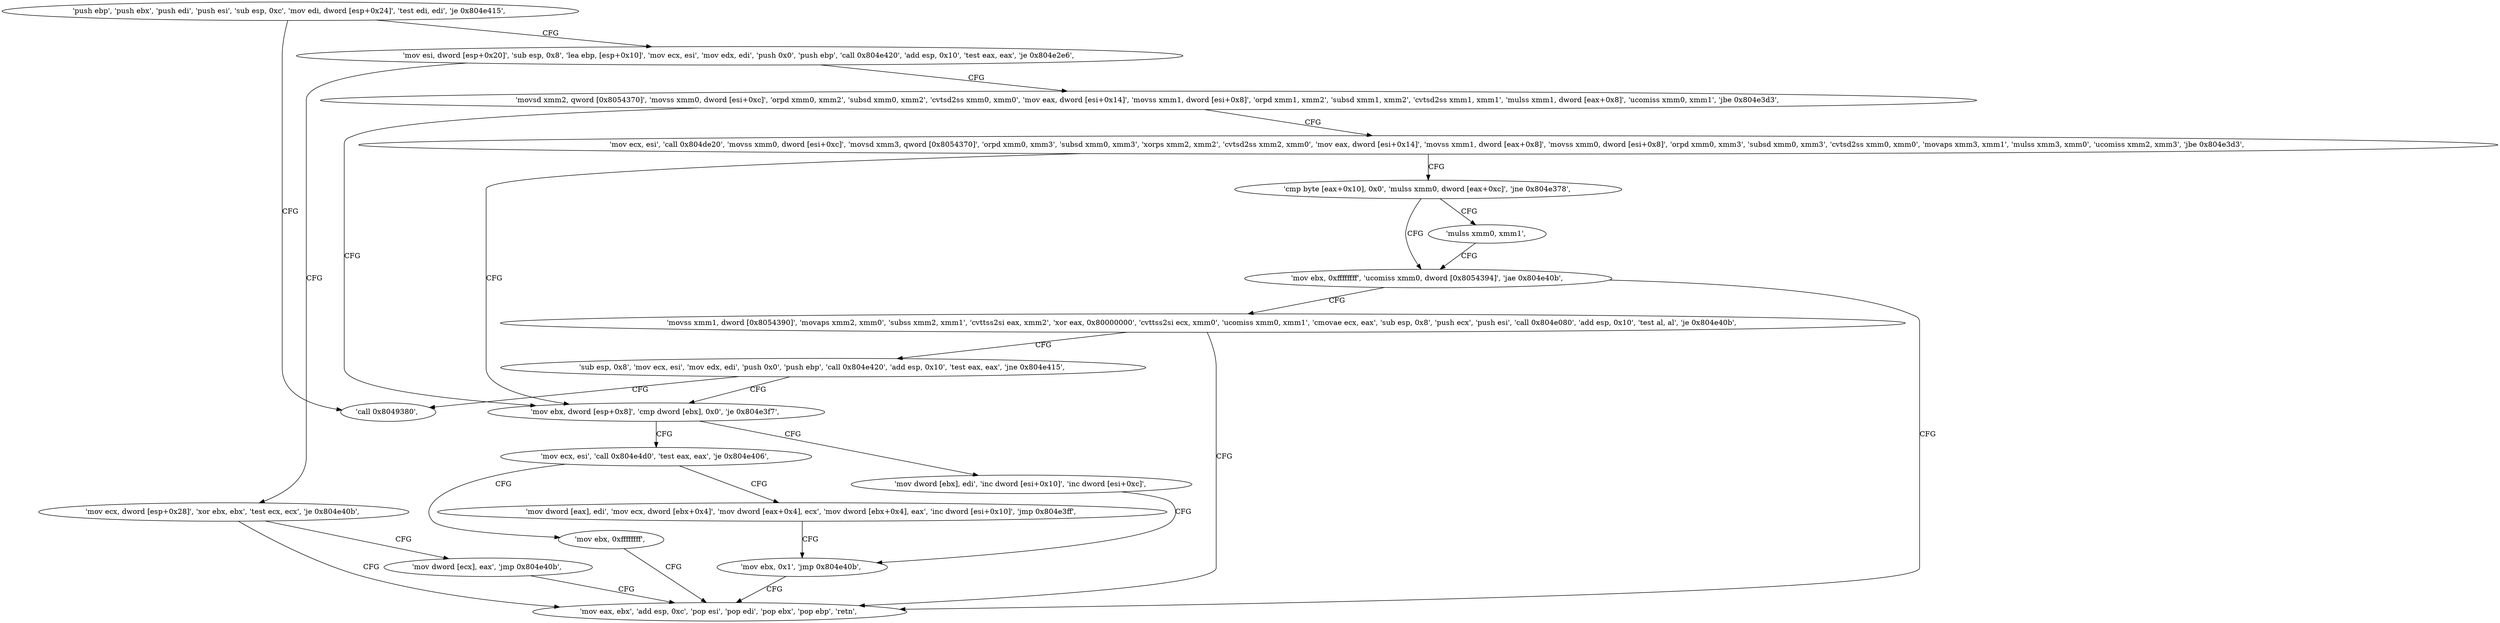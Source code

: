 digraph "func" {
"134537888" [label = "'push ebp', 'push ebx', 'push edi', 'push esi', 'sub esp, 0xc', 'mov edi, dword [esp+0x24]', 'test edi, edi', 'je 0x804e415', " ]
"134538261" [label = "'call 0x8049380', " ]
"134537907" [label = "'mov esi, dword [esp+0x20]', 'sub esp, 0x8', 'lea ebp, [esp+0x10]', 'mov ecx, esi', 'mov edx, edi', 'push 0x0', 'push ebp', 'call 0x804e420', 'add esp, 0x10', 'test eax, eax', 'je 0x804e2e6', " ]
"134537958" [label = "'movsd xmm2, qword [0x8054370]', 'movss xmm0, dword [esi+0xc]', 'orpd xmm0, xmm2', 'subsd xmm0, xmm2', 'cvtsd2ss xmm0, xmm0', 'mov eax, dword [esi+0x14]', 'movss xmm1, dword [esi+0x8]', 'orpd xmm1, xmm2', 'subsd xmm1, xmm2', 'cvtsd2ss xmm1, xmm1', 'mulss xmm1, dword [eax+0x8]', 'ucomiss xmm0, xmm1', 'jbe 0x804e3d3', " ]
"134537937" [label = "'mov ecx, dword [esp+0x28]', 'xor ebx, ebx', 'test ecx, ecx', 'je 0x804e40b', " ]
"134538195" [label = "'mov ebx, dword [esp+0x8]', 'cmp dword [ebx], 0x0', 'je 0x804e3f7', " ]
"134538017" [label = "'mov ecx, esi', 'call 0x804de20', 'movss xmm0, dword [esi+0xc]', 'movsd xmm3, qword [0x8054370]', 'orpd xmm0, xmm3', 'subsd xmm0, xmm3', 'xorps xmm2, xmm2', 'cvtsd2ss xmm2, xmm0', 'mov eax, dword [esi+0x14]', 'movss xmm1, dword [eax+0x8]', 'movss xmm0, dword [esi+0x8]', 'orpd xmm0, xmm3', 'subsd xmm0, xmm3', 'cvtsd2ss xmm0, xmm0', 'movaps xmm3, xmm1', 'mulss xmm3, xmm0', 'ucomiss xmm2, xmm3', 'jbe 0x804e3d3', " ]
"134538251" [label = "'mov eax, ebx', 'add esp, 0xc', 'pop esi', 'pop edi', 'pop ebx', 'pop ebp', 'retn', " ]
"134537951" [label = "'mov dword [ecx], eax', 'jmp 0x804e40b', " ]
"134538231" [label = "'mov dword [ebx], edi', 'inc dword [esi+0x10]', 'inc dword [esi+0xc]', " ]
"134538204" [label = "'mov ecx, esi', 'call 0x804e4d0', 'test eax, eax', 'je 0x804e406', " ]
"134538089" [label = "'cmp byte [eax+0x10], 0x0', 'mulss xmm0, dword [eax+0xc]', 'jne 0x804e378', " ]
"134538239" [label = "'mov ebx, 0x1', 'jmp 0x804e40b', " ]
"134538246" [label = "'mov ebx, 0xffffffff', " ]
"134538215" [label = "'mov dword [eax], edi', 'mov ecx, dword [ebx+0x4]', 'mov dword [eax+0x4], ecx', 'mov dword [ebx+0x4], eax', 'inc dword [esi+0x10]', 'jmp 0x804e3ff', " ]
"134538104" [label = "'mov ebx, 0xffffffff', 'ucomiss xmm0, dword [0x8054394]', 'jae 0x804e40b', " ]
"134538100" [label = "'mulss xmm0, xmm1', " ]
"134538122" [label = "'movss xmm1, dword [0x8054390]', 'movaps xmm2, xmm0', 'subss xmm2, xmm1', 'cvttss2si eax, xmm2', 'xor eax, 0x80000000', 'cvttss2si ecx, xmm0', 'ucomiss xmm0, xmm1', 'cmovae ecx, eax', 'sub esp, 0x8', 'push ecx', 'push esi', 'call 0x804e080', 'add esp, 0x10', 'test al, al', 'je 0x804e40b', " ]
"134538173" [label = "'sub esp, 0x8', 'mov ecx, esi', 'mov edx, edi', 'push 0x0', 'push ebp', 'call 0x804e420', 'add esp, 0x10', 'test eax, eax', 'jne 0x804e415', " ]
"134537888" -> "134538261" [ label = "CFG" ]
"134537888" -> "134537907" [ label = "CFG" ]
"134537907" -> "134537958" [ label = "CFG" ]
"134537907" -> "134537937" [ label = "CFG" ]
"134537958" -> "134538195" [ label = "CFG" ]
"134537958" -> "134538017" [ label = "CFG" ]
"134537937" -> "134538251" [ label = "CFG" ]
"134537937" -> "134537951" [ label = "CFG" ]
"134538195" -> "134538231" [ label = "CFG" ]
"134538195" -> "134538204" [ label = "CFG" ]
"134538017" -> "134538195" [ label = "CFG" ]
"134538017" -> "134538089" [ label = "CFG" ]
"134537951" -> "134538251" [ label = "CFG" ]
"134538231" -> "134538239" [ label = "CFG" ]
"134538204" -> "134538246" [ label = "CFG" ]
"134538204" -> "134538215" [ label = "CFG" ]
"134538089" -> "134538104" [ label = "CFG" ]
"134538089" -> "134538100" [ label = "CFG" ]
"134538239" -> "134538251" [ label = "CFG" ]
"134538246" -> "134538251" [ label = "CFG" ]
"134538215" -> "134538239" [ label = "CFG" ]
"134538104" -> "134538251" [ label = "CFG" ]
"134538104" -> "134538122" [ label = "CFG" ]
"134538100" -> "134538104" [ label = "CFG" ]
"134538122" -> "134538251" [ label = "CFG" ]
"134538122" -> "134538173" [ label = "CFG" ]
"134538173" -> "134538261" [ label = "CFG" ]
"134538173" -> "134538195" [ label = "CFG" ]
}
